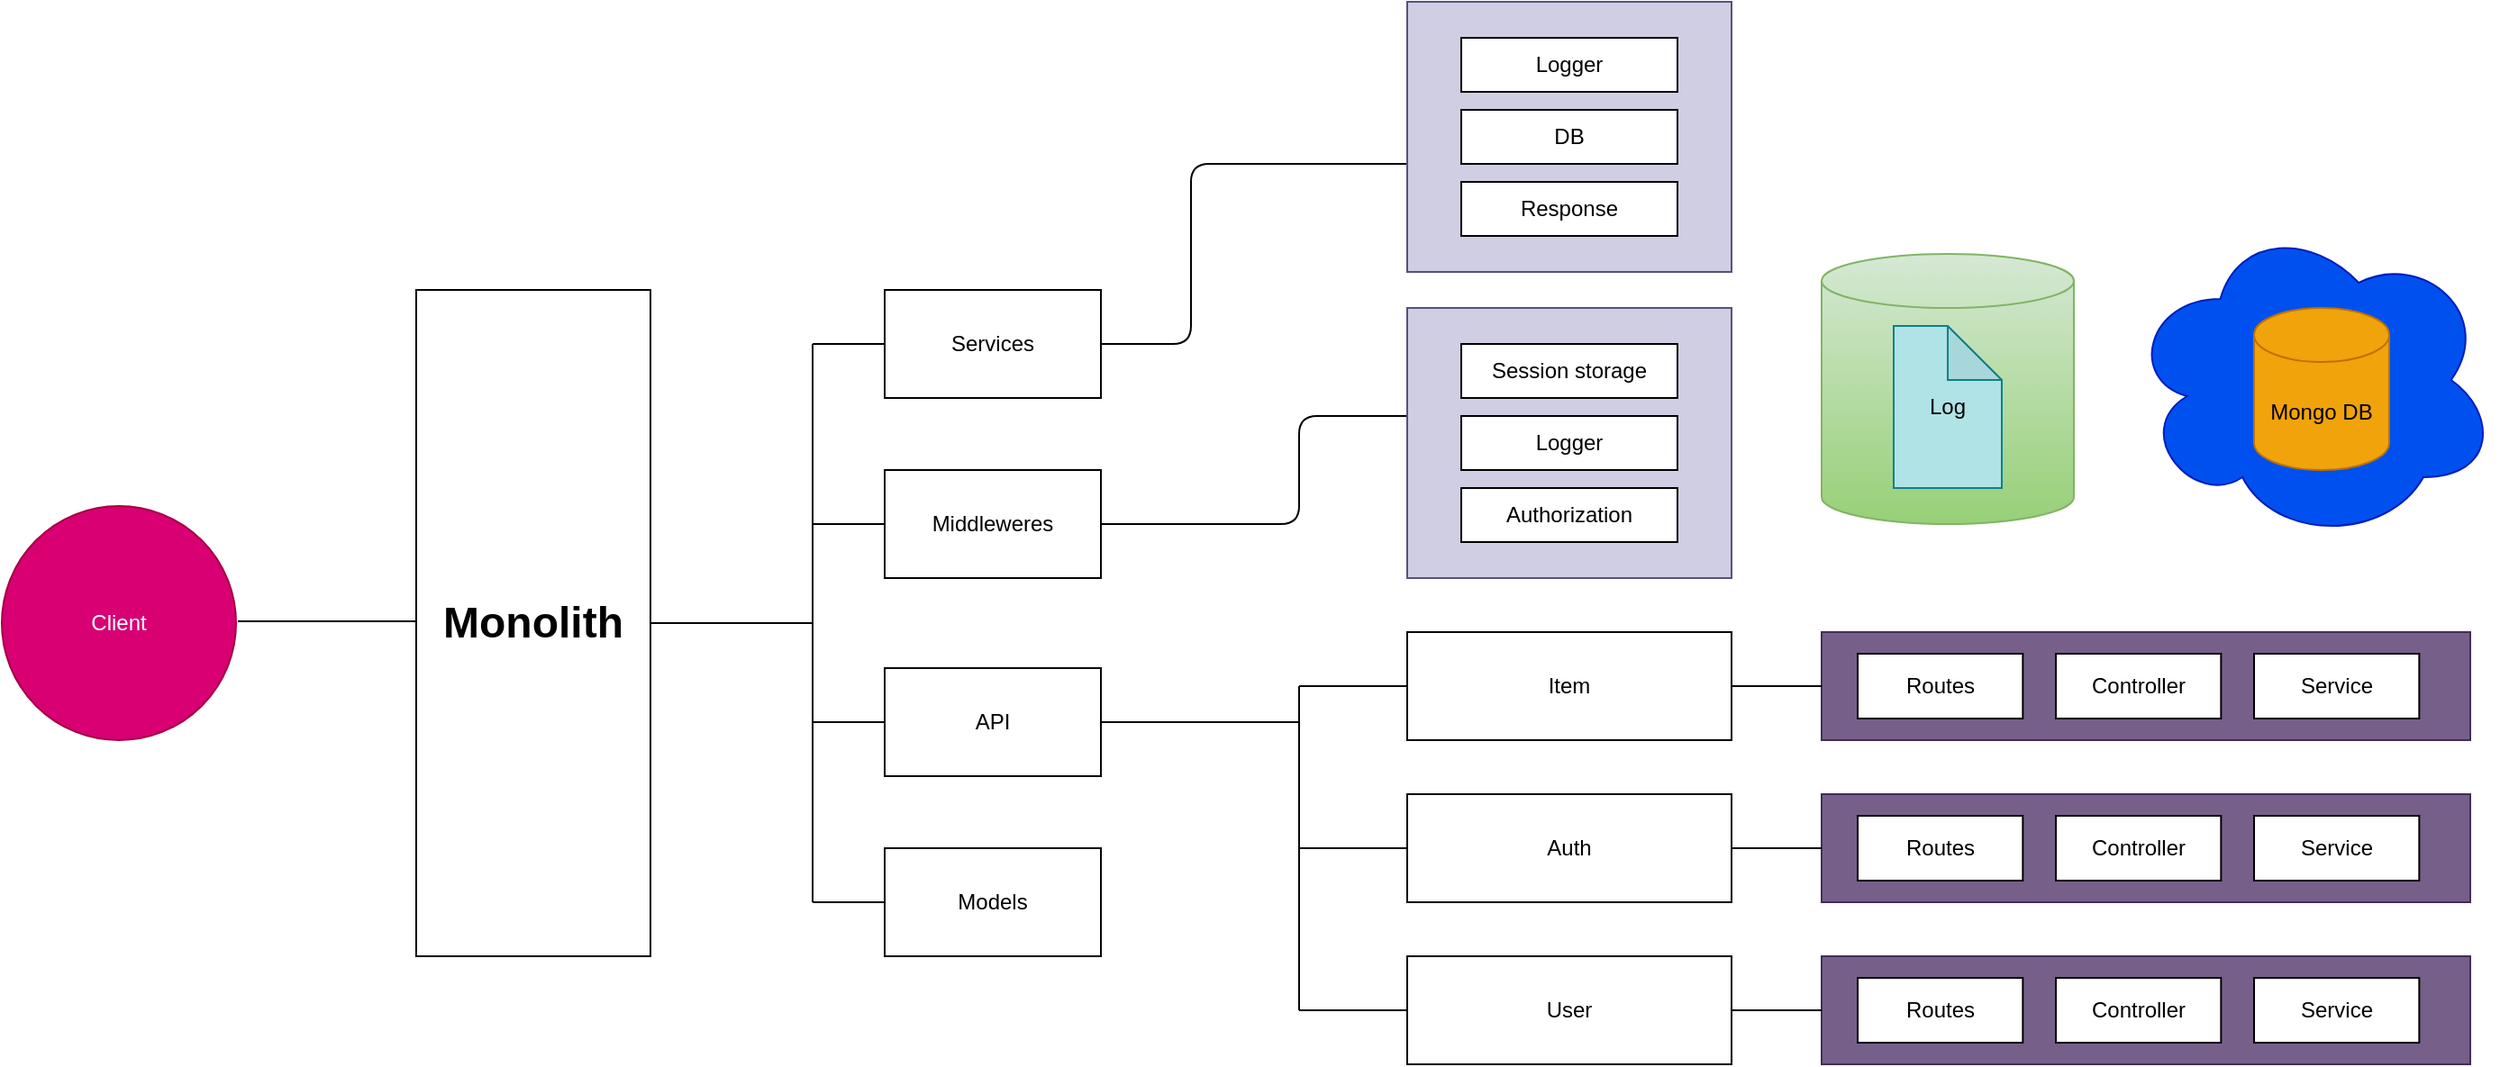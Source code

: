 <mxfile>
    <diagram id="kDv5pijPLuhX5IT0QLHG" name="Page-1">
        <mxGraphModel dx="2540" dy="1146" grid="1" gridSize="10" guides="0" tooltips="1" connect="1" arrows="1" fold="1" page="0" pageScale="1" pageWidth="827" pageHeight="1169" math="0" shadow="0">
            <root>
                <mxCell id="0"/>
                <mxCell id="1" parent="0"/>
                <mxCell id="20" value="Client" style="ellipse;whiteSpace=wrap;html=1;aspect=fixed;fillColor=#d80073;fontColor=#ffffff;strokeColor=#A50040;" parent="1" vertex="1">
                    <mxGeometry x="-440" y="470" width="130" height="130" as="geometry"/>
                </mxCell>
                <mxCell id="33" value="&lt;b&gt;&lt;font style=&quot;font-size: 24px;&quot;&gt;Monolith&lt;/font&gt;&lt;/b&gt;" style="whiteSpace=wrap;html=1;" parent="1" vertex="1">
                    <mxGeometry x="-210" y="350" width="130" height="370" as="geometry"/>
                </mxCell>
                <mxCell id="66" value="Services" style="whiteSpace=wrap;html=1;" parent="1" vertex="1">
                    <mxGeometry x="50" y="350" width="120" height="60" as="geometry"/>
                </mxCell>
                <mxCell id="69" value="Middleweres" style="whiteSpace=wrap;html=1;" parent="1" vertex="1">
                    <mxGeometry x="50" y="450" width="120" height="60" as="geometry"/>
                </mxCell>
                <mxCell id="72" value="API" style="whiteSpace=wrap;html=1;" parent="1" vertex="1">
                    <mxGeometry x="50" y="560" width="120" height="60" as="geometry"/>
                </mxCell>
                <mxCell id="155" value="Models" style="whiteSpace=wrap;html=1;" vertex="1" parent="1">
                    <mxGeometry x="50" y="660" width="120" height="60" as="geometry"/>
                </mxCell>
                <mxCell id="159" value="" style="group;fillColor=#6d8764;fontColor=#ffffff;strokeColor=#3A5431;container=0;" vertex="1" connectable="0" parent="1">
                    <mxGeometry x="340" y="360" width="180" height="150" as="geometry"/>
                </mxCell>
                <mxCell id="165" value="" style="endArrow=none;html=1;fontColor=#000000;exitX=1;exitY=0.5;exitDx=0;exitDy=0;entryX=0.011;entryY=0.6;entryDx=0;entryDy=0;entryPerimeter=0;" edge="1" parent="1" source="66" target="152">
                    <mxGeometry width="50" height="50" relative="1" as="geometry">
                        <mxPoint x="350" y="550" as="sourcePoint"/>
                        <mxPoint x="340" y="210" as="targetPoint"/>
                        <Array as="points">
                            <mxPoint x="220" y="380"/>
                            <mxPoint x="220" y="280"/>
                        </Array>
                    </mxGeometry>
                </mxCell>
                <mxCell id="166" value="" style="endArrow=none;html=1;fontColor=#000000;" edge="1" parent="1">
                    <mxGeometry width="50" height="50" relative="1" as="geometry">
                        <mxPoint x="170" y="480" as="sourcePoint"/>
                        <mxPoint x="350" y="420" as="targetPoint"/>
                        <Array as="points">
                            <mxPoint x="280" y="480"/>
                            <mxPoint x="280" y="420"/>
                        </Array>
                    </mxGeometry>
                </mxCell>
                <mxCell id="168" value="Item" style="whiteSpace=wrap;html=1;" vertex="1" parent="1">
                    <mxGeometry x="340" y="540" width="180" height="60" as="geometry"/>
                </mxCell>
                <mxCell id="169" value="Auth" style="whiteSpace=wrap;html=1;" vertex="1" parent="1">
                    <mxGeometry x="340" y="630" width="180" height="60" as="geometry"/>
                </mxCell>
                <mxCell id="170" value="User" style="whiteSpace=wrap;html=1;" vertex="1" parent="1">
                    <mxGeometry x="340" y="720" width="180" height="60" as="geometry"/>
                </mxCell>
                <mxCell id="179" value="" style="group;fillColor=#76608a;fontColor=#ffffff;strokeColor=#432D57;container=0;" vertex="1" connectable="0" parent="1">
                    <mxGeometry x="570" y="540" width="360" height="60" as="geometry"/>
                </mxCell>
                <mxCell id="190" value="" style="endArrow=none;html=1;fontColor=#000000;exitX=1;exitY=0.5;exitDx=0;exitDy=0;" edge="1" parent="1" source="33">
                    <mxGeometry width="50" height="50" relative="1" as="geometry">
                        <mxPoint x="350" y="550" as="sourcePoint"/>
                        <mxPoint x="10" y="535" as="targetPoint"/>
                    </mxGeometry>
                </mxCell>
                <mxCell id="191" value="" style="endArrow=none;html=1;fontColor=#000000;" edge="1" parent="1">
                    <mxGeometry width="50" height="50" relative="1" as="geometry">
                        <mxPoint x="10" y="690" as="sourcePoint"/>
                        <mxPoint x="10" y="380" as="targetPoint"/>
                    </mxGeometry>
                </mxCell>
                <mxCell id="192" value="" style="endArrow=none;html=1;fontColor=#000000;" edge="1" parent="1">
                    <mxGeometry width="50" height="50" relative="1" as="geometry">
                        <mxPoint x="10" y="690" as="sourcePoint"/>
                        <mxPoint x="50" y="690" as="targetPoint"/>
                    </mxGeometry>
                </mxCell>
                <mxCell id="193" value="" style="endArrow=none;html=1;fontColor=#000000;" edge="1" parent="1">
                    <mxGeometry width="50" height="50" relative="1" as="geometry">
                        <mxPoint x="10" y="590" as="sourcePoint"/>
                        <mxPoint x="50" y="590" as="targetPoint"/>
                    </mxGeometry>
                </mxCell>
                <mxCell id="194" value="" style="endArrow=none;html=1;fontColor=#000000;" edge="1" parent="1">
                    <mxGeometry width="50" height="50" relative="1" as="geometry">
                        <mxPoint x="10" y="480" as="sourcePoint"/>
                        <mxPoint x="50" y="480" as="targetPoint"/>
                    </mxGeometry>
                </mxCell>
                <mxCell id="195" value="" style="endArrow=none;html=1;fontColor=#000000;" edge="1" parent="1">
                    <mxGeometry width="50" height="50" relative="1" as="geometry">
                        <mxPoint x="10" y="380" as="sourcePoint"/>
                        <mxPoint x="50" y="380" as="targetPoint"/>
                    </mxGeometry>
                </mxCell>
                <mxCell id="196" value="" style="endArrow=none;html=1;fontColor=#000000;" edge="1" parent="1">
                    <mxGeometry width="50" height="50" relative="1" as="geometry">
                        <mxPoint x="280" y="750" as="sourcePoint"/>
                        <mxPoint x="280" y="570" as="targetPoint"/>
                    </mxGeometry>
                </mxCell>
                <mxCell id="197" value="" style="endArrow=none;html=1;fontColor=#000000;entryX=0;entryY=0.5;entryDx=0;entryDy=0;" edge="1" parent="1" target="170">
                    <mxGeometry width="50" height="50" relative="1" as="geometry">
                        <mxPoint x="280" y="750" as="sourcePoint"/>
                        <mxPoint x="330" y="750" as="targetPoint"/>
                    </mxGeometry>
                </mxCell>
                <mxCell id="198" value="" style="endArrow=none;html=1;fontColor=#000000;entryX=0;entryY=0.5;entryDx=0;entryDy=0;" edge="1" parent="1">
                    <mxGeometry width="50" height="50" relative="1" as="geometry">
                        <mxPoint x="280" y="660" as="sourcePoint"/>
                        <mxPoint x="340" y="660" as="targetPoint"/>
                    </mxGeometry>
                </mxCell>
                <mxCell id="200" value="" style="endArrow=none;html=1;fontColor=#000000;entryX=0;entryY=0.5;entryDx=0;entryDy=0;" edge="1" parent="1">
                    <mxGeometry width="50" height="50" relative="1" as="geometry">
                        <mxPoint x="280" y="570" as="sourcePoint"/>
                        <mxPoint x="340" y="570" as="targetPoint"/>
                    </mxGeometry>
                </mxCell>
                <mxCell id="201" value="" style="endArrow=none;html=1;fontColor=#000000;" edge="1" parent="1">
                    <mxGeometry width="50" height="50" relative="1" as="geometry">
                        <mxPoint x="170" y="590" as="sourcePoint"/>
                        <mxPoint x="280" y="590" as="targetPoint"/>
                    </mxGeometry>
                </mxCell>
                <mxCell id="172" value="" style="rounded=0;whiteSpace=wrap;html=1;fillColor=#76608a;strokeColor=#432D57;fontColor=#ffffff;" vertex="1" parent="1">
                    <mxGeometry x="570" y="540" width="360" height="60" as="geometry"/>
                </mxCell>
                <mxCell id="173" value="Routes" style="whiteSpace=wrap;html=1;" vertex="1" parent="1">
                    <mxGeometry x="590" y="552" width="91.67" height="36" as="geometry"/>
                </mxCell>
                <mxCell id="174" value="Controller" style="whiteSpace=wrap;html=1;" vertex="1" parent="1">
                    <mxGeometry x="700" y="552" width="91.67" height="36" as="geometry"/>
                </mxCell>
                <mxCell id="175" value="Service" style="whiteSpace=wrap;html=1;" vertex="1" parent="1">
                    <mxGeometry x="810" y="552" width="91.67" height="36" as="geometry"/>
                </mxCell>
                <mxCell id="181" value="" style="rounded=0;whiteSpace=wrap;html=1;fillColor=#76608a;strokeColor=#432D57;fontColor=#ffffff;" vertex="1" parent="1">
                    <mxGeometry x="570" y="630" width="360" height="60" as="geometry"/>
                </mxCell>
                <mxCell id="182" value="Routes" style="whiteSpace=wrap;html=1;" vertex="1" parent="1">
                    <mxGeometry x="590" y="642" width="91.67" height="36" as="geometry"/>
                </mxCell>
                <mxCell id="183" value="Controller" style="whiteSpace=wrap;html=1;" vertex="1" parent="1">
                    <mxGeometry x="700" y="642" width="91.67" height="36" as="geometry"/>
                </mxCell>
                <mxCell id="184" value="Service" style="whiteSpace=wrap;html=1;" vertex="1" parent="1">
                    <mxGeometry x="810" y="642" width="91.67" height="36" as="geometry"/>
                </mxCell>
                <mxCell id="186" value="" style="rounded=0;whiteSpace=wrap;html=1;fillColor=#76608a;strokeColor=#432D57;fontColor=#ffffff;" vertex="1" parent="1">
                    <mxGeometry x="570" y="720" width="360" height="60" as="geometry"/>
                </mxCell>
                <mxCell id="187" value="Routes" style="whiteSpace=wrap;html=1;" vertex="1" parent="1">
                    <mxGeometry x="590" y="732" width="91.67" height="36" as="geometry"/>
                </mxCell>
                <mxCell id="188" value="Controller" style="whiteSpace=wrap;html=1;" vertex="1" parent="1">
                    <mxGeometry x="700" y="732" width="91.67" height="36" as="geometry"/>
                </mxCell>
                <mxCell id="189" value="Service" style="whiteSpace=wrap;html=1;" vertex="1" parent="1">
                    <mxGeometry x="810" y="732" width="91.67" height="36" as="geometry"/>
                </mxCell>
                <mxCell id="202" value="" style="endArrow=none;html=1;fontColor=#000000;entryX=0;entryY=0.5;entryDx=0;entryDy=0;" edge="1" parent="1">
                    <mxGeometry width="50" height="50" relative="1" as="geometry">
                        <mxPoint x="520" y="570" as="sourcePoint"/>
                        <mxPoint x="570" y="570" as="targetPoint"/>
                    </mxGeometry>
                </mxCell>
                <mxCell id="203" value="" style="endArrow=none;html=1;fontColor=#000000;entryX=0;entryY=0.5;entryDx=0;entryDy=0;" edge="1" parent="1">
                    <mxGeometry width="50" height="50" relative="1" as="geometry">
                        <mxPoint x="520" y="660" as="sourcePoint"/>
                        <mxPoint x="570" y="660" as="targetPoint"/>
                    </mxGeometry>
                </mxCell>
                <mxCell id="204" value="" style="endArrow=none;html=1;fontColor=#000000;entryX=0;entryY=0.5;entryDx=0;entryDy=0;" edge="1" parent="1">
                    <mxGeometry width="50" height="50" relative="1" as="geometry">
                        <mxPoint x="520" y="750" as="sourcePoint"/>
                        <mxPoint x="570" y="750" as="targetPoint"/>
                    </mxGeometry>
                </mxCell>
                <mxCell id="154" value="" style="rounded=0;whiteSpace=wrap;html=1;fillColor=#d0cee2;strokeColor=#56517e;" vertex="1" parent="1">
                    <mxGeometry x="340" y="360" width="180" height="150" as="geometry"/>
                </mxCell>
                <mxCell id="81" value="Session storage" style="whiteSpace=wrap;html=1;" parent="1" vertex="1">
                    <mxGeometry x="370" y="380" width="120" height="30" as="geometry"/>
                </mxCell>
                <mxCell id="83" value="Logger" style="whiteSpace=wrap;html=1;" parent="1" vertex="1">
                    <mxGeometry x="370" y="420" width="120" height="30" as="geometry"/>
                </mxCell>
                <mxCell id="86" value="Authorization" style="whiteSpace=wrap;html=1;" parent="1" vertex="1">
                    <mxGeometry x="370" y="460" width="120" height="30" as="geometry"/>
                </mxCell>
                <mxCell id="152" value="" style="rounded=0;whiteSpace=wrap;html=1;fillColor=#d0cee2;strokeColor=#56517e;" vertex="1" parent="1">
                    <mxGeometry x="340" y="190" width="180" height="150" as="geometry"/>
                </mxCell>
                <mxCell id="74" value="Response" style="whiteSpace=wrap;html=1;" parent="1" vertex="1">
                    <mxGeometry x="370" y="290" width="120" height="30" as="geometry"/>
                </mxCell>
                <mxCell id="76" value="DB" style="whiteSpace=wrap;html=1;" parent="1" vertex="1">
                    <mxGeometry x="370" y="250" width="120" height="30" as="geometry"/>
                </mxCell>
                <mxCell id="78" value="Logger" style="whiteSpace=wrap;html=1;" parent="1" vertex="1">
                    <mxGeometry x="370" y="210" width="120" height="30" as="geometry"/>
                </mxCell>
                <mxCell id="206" value="" style="endArrow=none;html=1;fontColor=#000000;exitX=1;exitY=0.5;exitDx=0;exitDy=0;" edge="1" parent="1">
                    <mxGeometry width="50" height="50" relative="1" as="geometry">
                        <mxPoint x="-309" y="534" as="sourcePoint"/>
                        <mxPoint x="-210" y="534" as="targetPoint"/>
                    </mxGeometry>
                </mxCell>
                <mxCell id="140" value="" style="ellipse;shape=cloud;whiteSpace=wrap;html=1;fillColor=#0050ef;fontColor=#ffffff;strokeColor=#001DBC;" parent="1" vertex="1">
                    <mxGeometry x="740" y="310" width="205" height="180" as="geometry"/>
                </mxCell>
                <mxCell id="135" value="Mongo DB" style="shape=cylinder3;whiteSpace=wrap;html=1;boundedLbl=1;backgroundOutline=1;size=15;fillColor=#f0a30a;fontColor=#000000;strokeColor=#BD7000;" parent="1" vertex="1">
                    <mxGeometry x="810" y="360" width="75" height="90" as="geometry"/>
                </mxCell>
                <mxCell id="208" value="" style="shape=cylinder3;whiteSpace=wrap;html=1;boundedLbl=1;backgroundOutline=1;size=15;fillColor=#d5e8d4;gradientColor=#97d077;strokeColor=#82b366;" vertex="1" parent="1">
                    <mxGeometry x="570" y="330" width="140" height="150" as="geometry"/>
                </mxCell>
                <mxCell id="138" value="&lt;font color=&quot;#000000&quot;&gt;Log&lt;/font&gt;" style="shape=note;whiteSpace=wrap;html=1;backgroundOutline=1;darkOpacity=0.05;fillColor=#b0e3e6;strokeColor=#0e8088;" parent="1" vertex="1">
                    <mxGeometry x="610" y="370" width="60" height="90" as="geometry"/>
                </mxCell>
            </root>
        </mxGraphModel>
    </diagram>
</mxfile>
